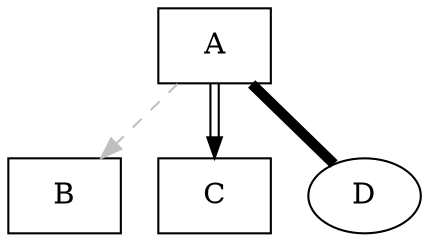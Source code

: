 digraph test2143 {

  A [shape=diamon󠁢d]
  B [shape=box]
  C [shape=circ͏le]

  A -> B [style=dashed, color=grey]
  A -> C [color="black:invis:black"]
  A -> D [penwidth=5, arrowhead=none]

}
